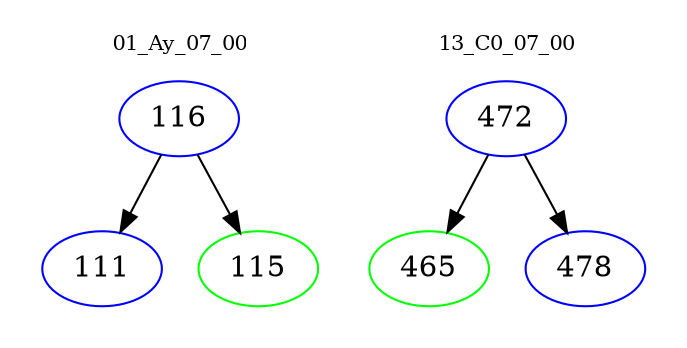digraph{
subgraph cluster_0 {
color = white
label = "01_Ay_07_00";
fontsize=10;
T0_116 [label="116", color="blue"]
T0_116 -> T0_111 [color="black"]
T0_111 [label="111", color="blue"]
T0_116 -> T0_115 [color="black"]
T0_115 [label="115", color="green"]
}
subgraph cluster_1 {
color = white
label = "13_C0_07_00";
fontsize=10;
T1_472 [label="472", color="blue"]
T1_472 -> T1_465 [color="black"]
T1_465 [label="465", color="green"]
T1_472 -> T1_478 [color="black"]
T1_478 [label="478", color="blue"]
}
}
